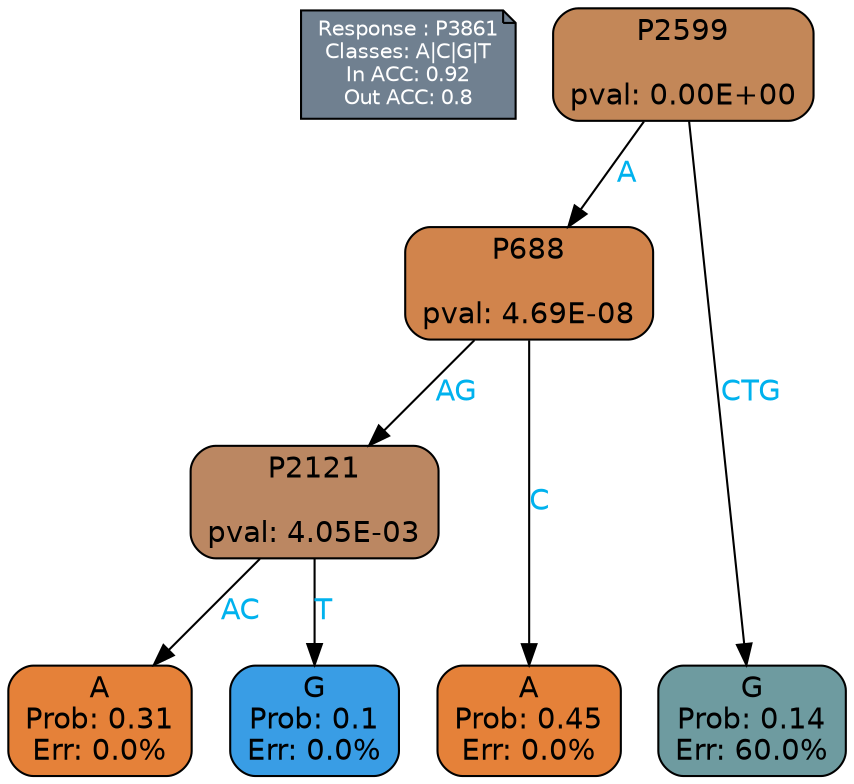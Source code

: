 digraph Tree {
node [shape=box, style="filled, rounded", color="black", fontname=helvetica] ;
graph [ranksep=equally, splines=polylines, bgcolor=transparent, dpi=600] ;
edge [fontname=helvetica] ;
LEGEND [label="Response : P3861
Classes: A|C|G|T
In ACC: 0.92
Out ACC: 0.8
",shape=note,align=left,style=filled,fillcolor="slategray",fontcolor="white",fontsize=10];1 [label="P2599

pval: 0.00E+00", fillcolor="#c38758"] ;
2 [label="P688

pval: 4.69E-08", fillcolor="#d1844c"] ;
3 [label="P2121

pval: 4.05E-03", fillcolor="#bb8762"] ;
4 [label="A
Prob: 0.31
Err: 0.0%", fillcolor="#e58139"] ;
5 [label="G
Prob: 0.1
Err: 0.0%", fillcolor="#399de5"] ;
6 [label="A
Prob: 0.45
Err: 0.0%", fillcolor="#e58139"] ;
7 [label="G
Prob: 0.14
Err: 60.0%", fillcolor="#6e9ba0"] ;
1 -> 2 [label="A",fontcolor=deepskyblue2] ;
1 -> 7 [label="CTG",fontcolor=deepskyblue2] ;
2 -> 3 [label="AG",fontcolor=deepskyblue2] ;
2 -> 6 [label="C",fontcolor=deepskyblue2] ;
3 -> 4 [label="AC",fontcolor=deepskyblue2] ;
3 -> 5 [label="T",fontcolor=deepskyblue2] ;
{rank = same; 4;5;6;7;}{rank = same; LEGEND;1;}}